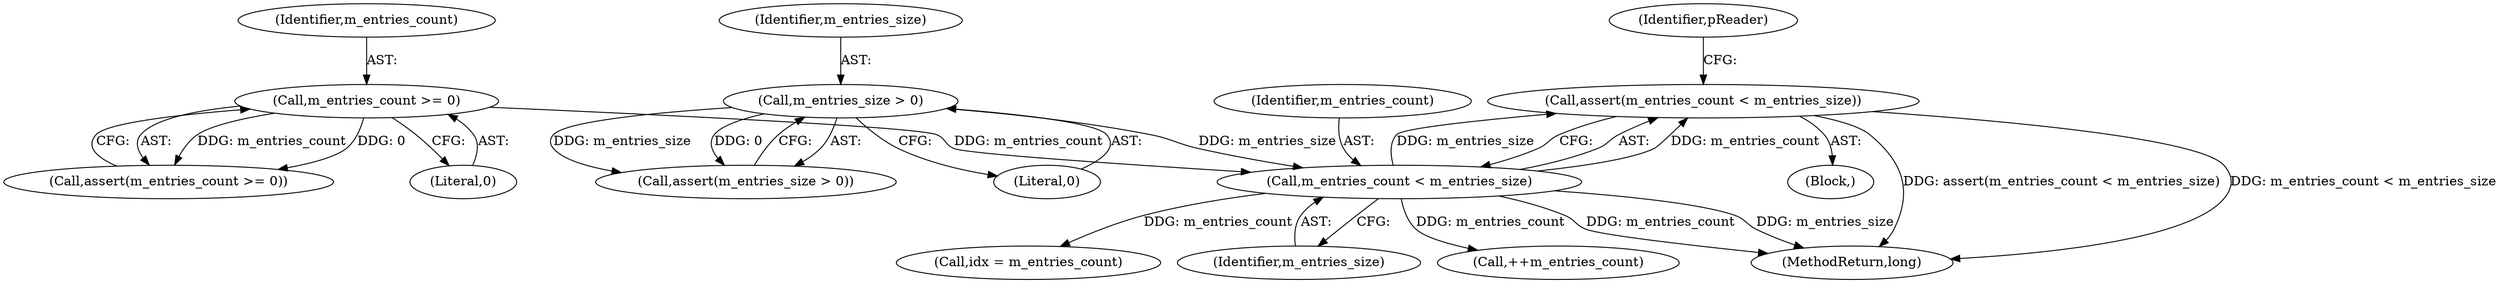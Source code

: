 digraph "1_Android_04839626ed859623901ebd3a5fd483982186b59d_20@API" {
"1000132" [label="(Call,assert(m_entries_count < m_entries_size))"];
"1000133" [label="(Call,m_entries_count < m_entries_size)"];
"1000129" [label="(Call,m_entries_count >= 0)"];
"1000125" [label="(Call,m_entries_size > 0)"];
"1000132" [label="(Call,assert(m_entries_count < m_entries_size))"];
"1000134" [label="(Identifier,m_entries_count)"];
"1000125" [label="(Call,m_entries_size > 0)"];
"1000128" [label="(Call,assert(m_entries_count >= 0))"];
"1000130" [label="(Identifier,m_entries_count)"];
"1000137" [label="(Identifier,pReader)"];
"1000129" [label="(Call,m_entries_count >= 0)"];
"1000368" [label="(Call,++m_entries_count)"];
"1000135" [label="(Identifier,m_entries_size)"];
"1000126" [label="(Identifier,m_entries_size)"];
"1000133" [label="(Call,m_entries_count < m_entries_size)"];
"1000121" [label="(Block,)"];
"1000323" [label="(Call,idx = m_entries_count)"];
"1000127" [label="(Literal,0)"];
"1000379" [label="(MethodReturn,long)"];
"1000131" [label="(Literal,0)"];
"1000124" [label="(Call,assert(m_entries_size > 0))"];
"1000132" -> "1000121"  [label="AST: "];
"1000132" -> "1000133"  [label="CFG: "];
"1000133" -> "1000132"  [label="AST: "];
"1000137" -> "1000132"  [label="CFG: "];
"1000132" -> "1000379"  [label="DDG: assert(m_entries_count < m_entries_size)"];
"1000132" -> "1000379"  [label="DDG: m_entries_count < m_entries_size"];
"1000133" -> "1000132"  [label="DDG: m_entries_count"];
"1000133" -> "1000132"  [label="DDG: m_entries_size"];
"1000133" -> "1000135"  [label="CFG: "];
"1000134" -> "1000133"  [label="AST: "];
"1000135" -> "1000133"  [label="AST: "];
"1000133" -> "1000379"  [label="DDG: m_entries_count"];
"1000133" -> "1000379"  [label="DDG: m_entries_size"];
"1000129" -> "1000133"  [label="DDG: m_entries_count"];
"1000125" -> "1000133"  [label="DDG: m_entries_size"];
"1000133" -> "1000323"  [label="DDG: m_entries_count"];
"1000133" -> "1000368"  [label="DDG: m_entries_count"];
"1000129" -> "1000128"  [label="AST: "];
"1000129" -> "1000131"  [label="CFG: "];
"1000130" -> "1000129"  [label="AST: "];
"1000131" -> "1000129"  [label="AST: "];
"1000128" -> "1000129"  [label="CFG: "];
"1000129" -> "1000128"  [label="DDG: m_entries_count"];
"1000129" -> "1000128"  [label="DDG: 0"];
"1000125" -> "1000124"  [label="AST: "];
"1000125" -> "1000127"  [label="CFG: "];
"1000126" -> "1000125"  [label="AST: "];
"1000127" -> "1000125"  [label="AST: "];
"1000124" -> "1000125"  [label="CFG: "];
"1000125" -> "1000124"  [label="DDG: m_entries_size"];
"1000125" -> "1000124"  [label="DDG: 0"];
}
